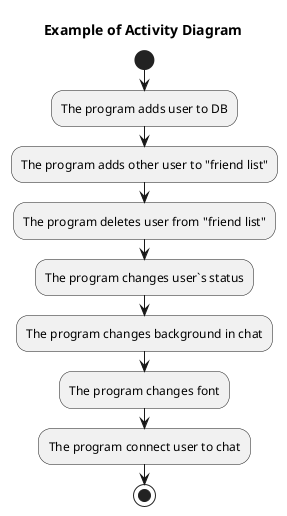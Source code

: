 @startuml

title Example of Activity Diagram 

start

:The program adds user to DB;

:The program adds other user to "friend list";

:The program deletes user from "friend list";

:The program changes user`s status;

:The program changes background in chat;

:The program changes font;

:The program connect user to chat;

stop

@enduml

